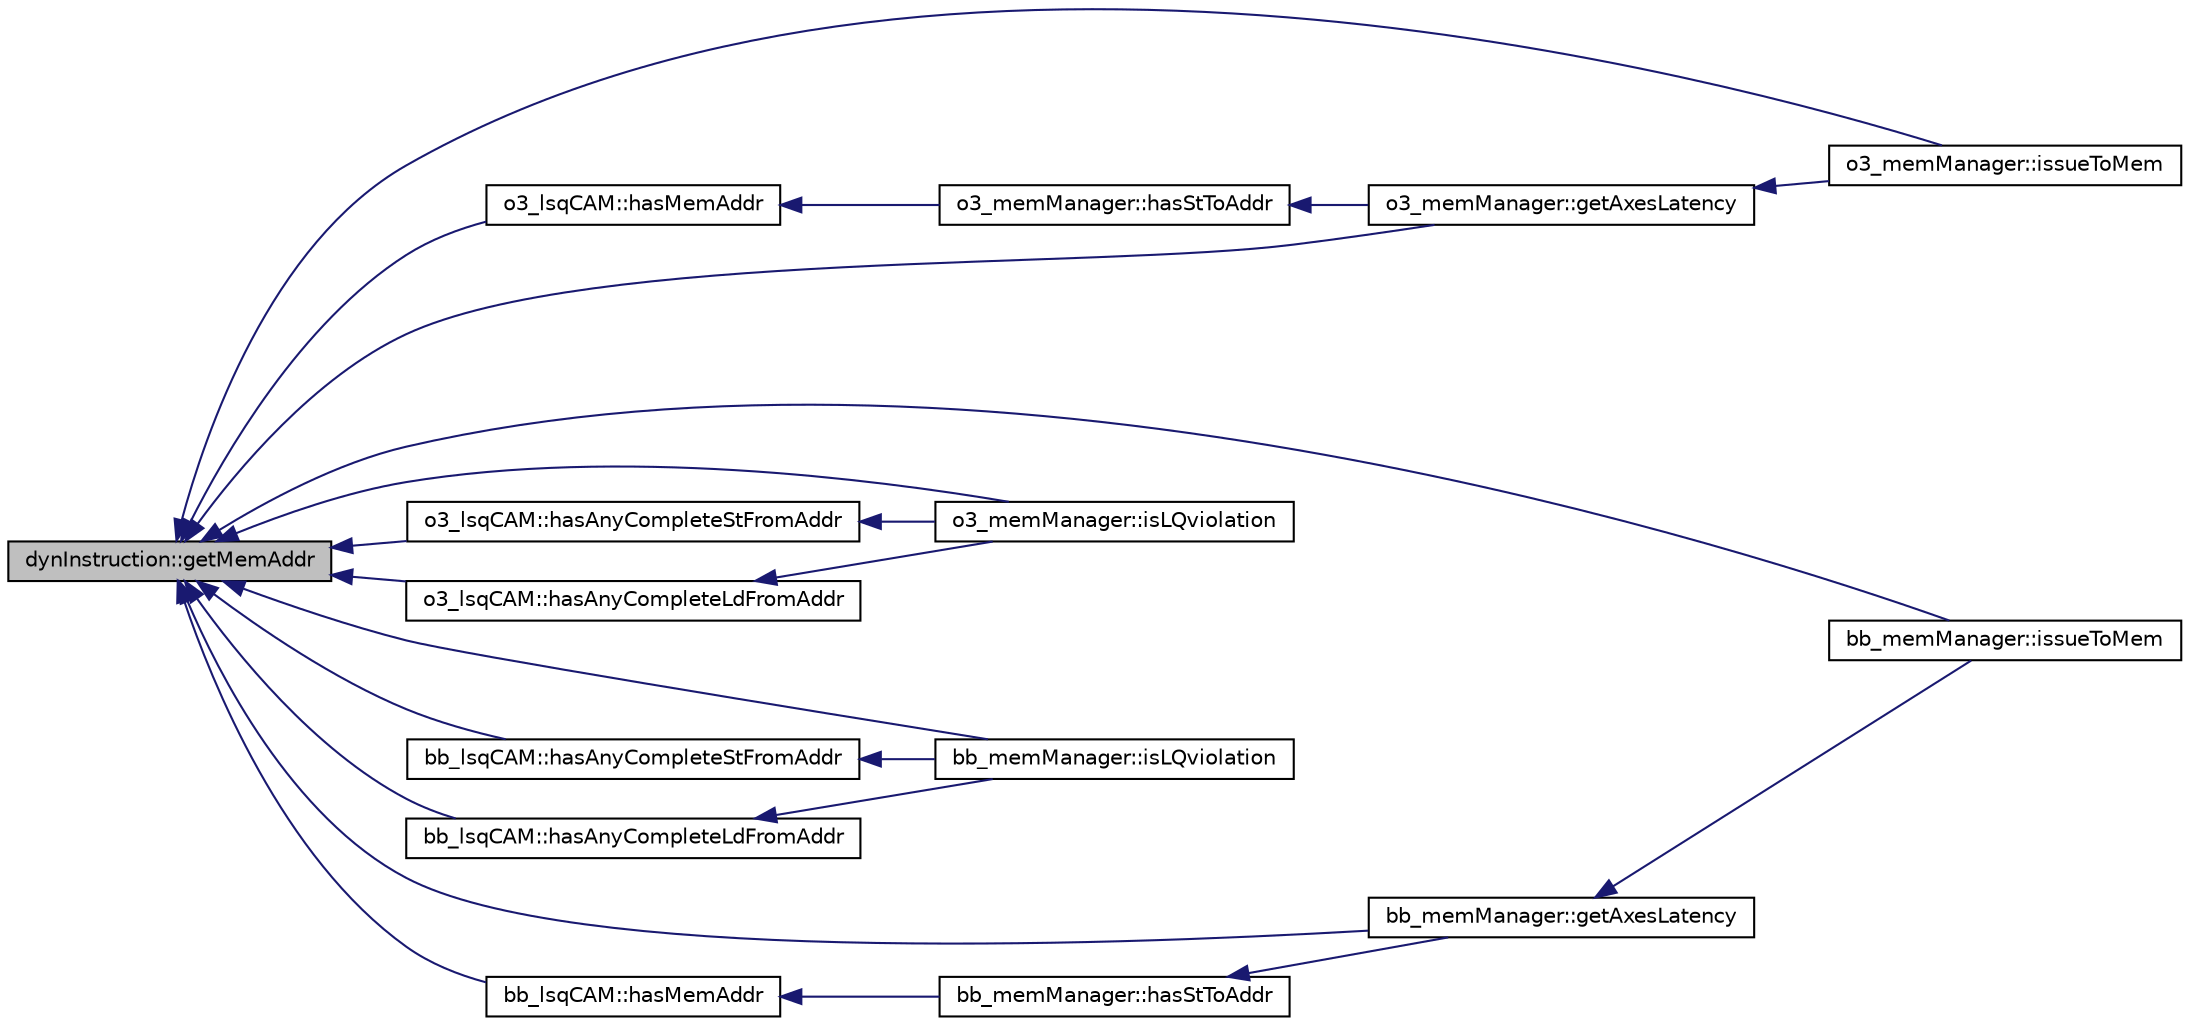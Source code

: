 digraph G
{
  edge [fontname="Helvetica",fontsize="10",labelfontname="Helvetica",labelfontsize="10"];
  node [fontname="Helvetica",fontsize="10",shape=record];
  rankdir=LR;
  Node1 [label="dynInstruction::getMemAddr",height=0.2,width=0.4,color="black", fillcolor="grey75", style="filled" fontcolor="black"];
  Node1 -> Node2 [dir=back,color="midnightblue",fontsize="10",style="solid"];
  Node2 [label="o3_memManager::getAxesLatency",height=0.2,width=0.4,color="black", fillcolor="white", style="filled",URL="$classo3__memManager.html#aeef4a4447f1777bb2a4c63920796c1a4"];
  Node2 -> Node3 [dir=back,color="midnightblue",fontsize="10",style="solid"];
  Node3 [label="o3_memManager::issueToMem",height=0.2,width=0.4,color="black", fillcolor="white", style="filled",URL="$classo3__memManager.html#a124d7a6a84cf5cbc75a171a773784fbb"];
  Node1 -> Node4 [dir=back,color="midnightblue",fontsize="10",style="solid"];
  Node4 [label="bb_memManager::getAxesLatency",height=0.2,width=0.4,color="black", fillcolor="white", style="filled",URL="$classbb__memManager.html#a892e36a7d531f828f084e75557023f5d"];
  Node4 -> Node5 [dir=back,color="midnightblue",fontsize="10",style="solid"];
  Node5 [label="bb_memManager::issueToMem",height=0.2,width=0.4,color="black", fillcolor="white", style="filled",URL="$classbb__memManager.html#a935b7f91aa6edfa7f215a7f59415b0f7"];
  Node1 -> Node6 [dir=back,color="midnightblue",fontsize="10",style="solid"];
  Node6 [label="o3_lsqCAM::hasAnyCompleteLdFromAddr",height=0.2,width=0.4,color="black", fillcolor="white", style="filled",URL="$classo3__lsqCAM.html#a603e22c5cb8d5049e843de830158b4e4"];
  Node6 -> Node7 [dir=back,color="midnightblue",fontsize="10",style="solid"];
  Node7 [label="o3_memManager::isLQviolation",height=0.2,width=0.4,color="black", fillcolor="white", style="filled",URL="$classo3__memManager.html#afdb19a44895888ec99fb6495dccc1dcc"];
  Node1 -> Node8 [dir=back,color="midnightblue",fontsize="10",style="solid"];
  Node8 [label="bb_lsqCAM::hasAnyCompleteLdFromAddr",height=0.2,width=0.4,color="black", fillcolor="white", style="filled",URL="$classbb__lsqCAM.html#aebf4f953b2028965a759235b5f2ac338"];
  Node8 -> Node9 [dir=back,color="midnightblue",fontsize="10",style="solid"];
  Node9 [label="bb_memManager::isLQviolation",height=0.2,width=0.4,color="black", fillcolor="white", style="filled",URL="$classbb__memManager.html#a2090ef5dc032777a51fb93d0b578256e"];
  Node1 -> Node10 [dir=back,color="midnightblue",fontsize="10",style="solid"];
  Node10 [label="o3_lsqCAM::hasAnyCompleteStFromAddr",height=0.2,width=0.4,color="black", fillcolor="white", style="filled",URL="$classo3__lsqCAM.html#ad0ef7ab14e36284321707f52bfe32d9f"];
  Node10 -> Node7 [dir=back,color="midnightblue",fontsize="10",style="solid"];
  Node1 -> Node11 [dir=back,color="midnightblue",fontsize="10",style="solid"];
  Node11 [label="bb_lsqCAM::hasAnyCompleteStFromAddr",height=0.2,width=0.4,color="black", fillcolor="white", style="filled",URL="$classbb__lsqCAM.html#ad0e7c32142224064340231dd6e269388"];
  Node11 -> Node9 [dir=back,color="midnightblue",fontsize="10",style="solid"];
  Node1 -> Node12 [dir=back,color="midnightblue",fontsize="10",style="solid"];
  Node12 [label="o3_lsqCAM::hasMemAddr",height=0.2,width=0.4,color="black", fillcolor="white", style="filled",URL="$classo3__lsqCAM.html#ac52c64978b8fbe0569bb67f0d77e2ec9"];
  Node12 -> Node13 [dir=back,color="midnightblue",fontsize="10",style="solid"];
  Node13 [label="o3_memManager::hasStToAddr",height=0.2,width=0.4,color="black", fillcolor="white", style="filled",URL="$classo3__memManager.html#afcbdb28a588d6b0990761dfe751cb07d"];
  Node13 -> Node2 [dir=back,color="midnightblue",fontsize="10",style="solid"];
  Node1 -> Node14 [dir=back,color="midnightblue",fontsize="10",style="solid"];
  Node14 [label="bb_lsqCAM::hasMemAddr",height=0.2,width=0.4,color="black", fillcolor="white", style="filled",URL="$classbb__lsqCAM.html#a8bdfeab77eb7d342705c49d3ac70e8b0"];
  Node14 -> Node15 [dir=back,color="midnightblue",fontsize="10",style="solid"];
  Node15 [label="bb_memManager::hasStToAddr",height=0.2,width=0.4,color="black", fillcolor="white", style="filled",URL="$classbb__memManager.html#a532c1005780654c653210fd4d4f1a525"];
  Node15 -> Node4 [dir=back,color="midnightblue",fontsize="10",style="solid"];
  Node1 -> Node7 [dir=back,color="midnightblue",fontsize="10",style="solid"];
  Node1 -> Node9 [dir=back,color="midnightblue",fontsize="10",style="solid"];
  Node1 -> Node3 [dir=back,color="midnightblue",fontsize="10",style="solid"];
  Node1 -> Node5 [dir=back,color="midnightblue",fontsize="10",style="solid"];
}
